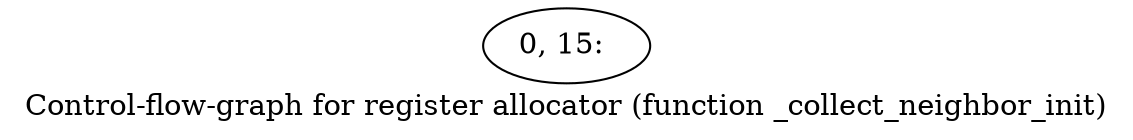 digraph G {
graph [label="Control-flow-graph for register allocator (function _collect_neighbor_init)"]
0[label="0, 15: "];
}
